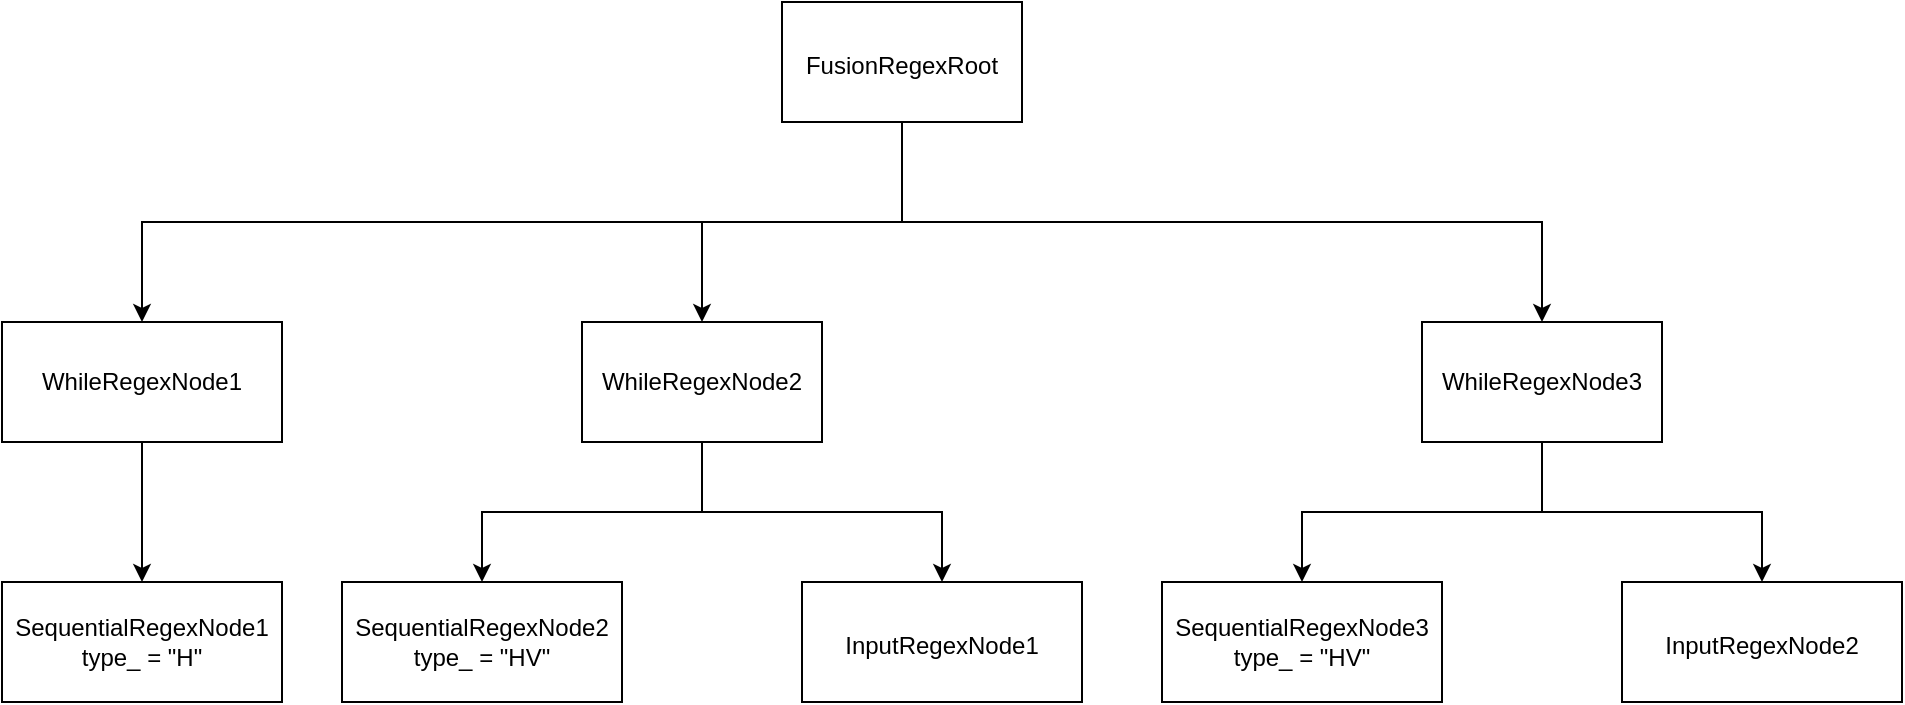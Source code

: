 <mxfile version="21.6.1" type="github">
  <diagram name="第 1 页" id="TqWdv-P3sdVQTR0IXkMj">
    <mxGraphModel dx="954" dy="503" grid="1" gridSize="10" guides="1" tooltips="1" connect="1" arrows="1" fold="1" page="1" pageScale="1" pageWidth="827" pageHeight="1169" math="0" shadow="0">
      <root>
        <mxCell id="0" />
        <mxCell id="1" parent="0" />
        <mxCell id="dUh7FFNCmC9ng5v39xUU-2" style="edgeStyle=orthogonalEdgeStyle;rounded=0;orthogonalLoop=1;jettySize=auto;html=1;exitX=0.5;exitY=1;exitDx=0;exitDy=0;entryX=0.5;entryY=0;entryDx=0;entryDy=0;" parent="1" source="dUh7FFNCmC9ng5v39xUU-1" target="dUh7FFNCmC9ng5v39xUU-3" edge="1">
          <mxGeometry relative="1" as="geometry">
            <mxPoint x="290" y="320" as="targetPoint" />
          </mxGeometry>
        </mxCell>
        <mxCell id="dUh7FFNCmC9ng5v39xUU-5" style="edgeStyle=orthogonalEdgeStyle;rounded=0;orthogonalLoop=1;jettySize=auto;html=1;exitX=0.5;exitY=1;exitDx=0;exitDy=0;entryX=0.5;entryY=0;entryDx=0;entryDy=0;" parent="1" source="dUh7FFNCmC9ng5v39xUU-1" target="dUh7FFNCmC9ng5v39xUU-4" edge="1">
          <mxGeometry relative="1" as="geometry" />
        </mxCell>
        <mxCell id="dUh7FFNCmC9ng5v39xUU-1" value="WhileRegexNode2" style="rounded=0;whiteSpace=wrap;html=1;" parent="1" vertex="1">
          <mxGeometry x="340" y="170" width="120" height="60" as="geometry" />
        </mxCell>
        <mxCell id="dUh7FFNCmC9ng5v39xUU-3" value="SequentialRegexNode2&lt;br&gt;type_ = &quot;HV&quot;" style="rounded=0;whiteSpace=wrap;html=1;" parent="1" vertex="1">
          <mxGeometry x="220" y="300" width="140" height="60" as="geometry" />
        </mxCell>
        <mxCell id="dUh7FFNCmC9ng5v39xUU-4" value="InputRegexNode1&lt;span style=&quot;font-size: medium; text-align: start;&quot;&gt;&lt;/span&gt;" style="rounded=0;whiteSpace=wrap;html=1;" parent="1" vertex="1">
          <mxGeometry x="450" y="300" width="140" height="60" as="geometry" />
        </mxCell>
        <mxCell id="dUh7FFNCmC9ng5v39xUU-7" style="edgeStyle=orthogonalEdgeStyle;rounded=0;orthogonalLoop=1;jettySize=auto;html=1;exitX=0.5;exitY=1;exitDx=0;exitDy=0;entryX=0.5;entryY=0;entryDx=0;entryDy=0;" parent="1" source="dUh7FFNCmC9ng5v39xUU-6" target="dUh7FFNCmC9ng5v39xUU-1" edge="1">
          <mxGeometry relative="1" as="geometry" />
        </mxCell>
        <mxCell id="dUh7FFNCmC9ng5v39xUU-13" style="edgeStyle=orthogonalEdgeStyle;rounded=0;orthogonalLoop=1;jettySize=auto;html=1;exitX=0.5;exitY=1;exitDx=0;exitDy=0;entryX=0.5;entryY=0;entryDx=0;entryDy=0;" parent="1" source="dUh7FFNCmC9ng5v39xUU-6" target="dUh7FFNCmC9ng5v39xUU-10" edge="1">
          <mxGeometry relative="1" as="geometry" />
        </mxCell>
        <mxCell id="dUh7FFNCmC9ng5v39xUU-15" style="edgeStyle=orthogonalEdgeStyle;rounded=0;orthogonalLoop=1;jettySize=auto;html=1;exitX=0.5;exitY=1;exitDx=0;exitDy=0;entryX=0.5;entryY=0;entryDx=0;entryDy=0;" parent="1" source="dUh7FFNCmC9ng5v39xUU-6" target="dUh7FFNCmC9ng5v39xUU-14" edge="1">
          <mxGeometry relative="1" as="geometry" />
        </mxCell>
        <mxCell id="dUh7FFNCmC9ng5v39xUU-6" value="FusionRegexRoot&lt;span style=&quot;font-size: medium; text-align: start;&quot;&gt;&lt;/span&gt;" style="rounded=0;whiteSpace=wrap;html=1;" parent="1" vertex="1">
          <mxGeometry x="440" y="10" width="120" height="60" as="geometry" />
        </mxCell>
        <mxCell id="dUh7FFNCmC9ng5v39xUU-8" style="edgeStyle=orthogonalEdgeStyle;rounded=0;orthogonalLoop=1;jettySize=auto;html=1;exitX=0.5;exitY=1;exitDx=0;exitDy=0;entryX=0.5;entryY=0;entryDx=0;entryDy=0;" parent="1" source="dUh7FFNCmC9ng5v39xUU-10" target="dUh7FFNCmC9ng5v39xUU-11" edge="1">
          <mxGeometry relative="1" as="geometry">
            <mxPoint x="740" y="320" as="targetPoint" />
          </mxGeometry>
        </mxCell>
        <mxCell id="dUh7FFNCmC9ng5v39xUU-9" style="edgeStyle=orthogonalEdgeStyle;rounded=0;orthogonalLoop=1;jettySize=auto;html=1;exitX=0.5;exitY=1;exitDx=0;exitDy=0;entryX=0.5;entryY=0;entryDx=0;entryDy=0;" parent="1" source="dUh7FFNCmC9ng5v39xUU-10" target="dUh7FFNCmC9ng5v39xUU-12" edge="1">
          <mxGeometry relative="1" as="geometry" />
        </mxCell>
        <mxCell id="dUh7FFNCmC9ng5v39xUU-10" value="WhileRegexNode3" style="rounded=0;whiteSpace=wrap;html=1;" parent="1" vertex="1">
          <mxGeometry x="760" y="170" width="120" height="60" as="geometry" />
        </mxCell>
        <mxCell id="dUh7FFNCmC9ng5v39xUU-11" value="SequentialRegexNode3&lt;br&gt;type_ = &quot;HV&quot;" style="rounded=0;whiteSpace=wrap;html=1;" parent="1" vertex="1">
          <mxGeometry x="630" y="300" width="140" height="60" as="geometry" />
        </mxCell>
        <mxCell id="dUh7FFNCmC9ng5v39xUU-12" value="InputRegexNode2&lt;span style=&quot;font-size: medium; text-align: start;&quot;&gt;&lt;/span&gt;" style="rounded=0;whiteSpace=wrap;html=1;" parent="1" vertex="1">
          <mxGeometry x="860" y="300" width="140" height="60" as="geometry" />
        </mxCell>
        <mxCell id="94xOly5U85tqnRoK18XK-2" style="edgeStyle=orthogonalEdgeStyle;rounded=0;orthogonalLoop=1;jettySize=auto;html=1;exitX=0.5;exitY=1;exitDx=0;exitDy=0;entryX=0.5;entryY=0;entryDx=0;entryDy=0;" edge="1" parent="1" source="dUh7FFNCmC9ng5v39xUU-14" target="94xOly5U85tqnRoK18XK-1">
          <mxGeometry relative="1" as="geometry" />
        </mxCell>
        <mxCell id="dUh7FFNCmC9ng5v39xUU-14" value="WhileRegexNode1" style="rounded=0;whiteSpace=wrap;html=1;" parent="1" vertex="1">
          <mxGeometry x="50" y="170" width="140" height="60" as="geometry" />
        </mxCell>
        <mxCell id="94xOly5U85tqnRoK18XK-1" value="SequentialRegexNode1&lt;br&gt;type_ = &quot;H&quot;" style="rounded=0;whiteSpace=wrap;html=1;" vertex="1" parent="1">
          <mxGeometry x="50" y="300" width="140" height="60" as="geometry" />
        </mxCell>
      </root>
    </mxGraphModel>
  </diagram>
</mxfile>
